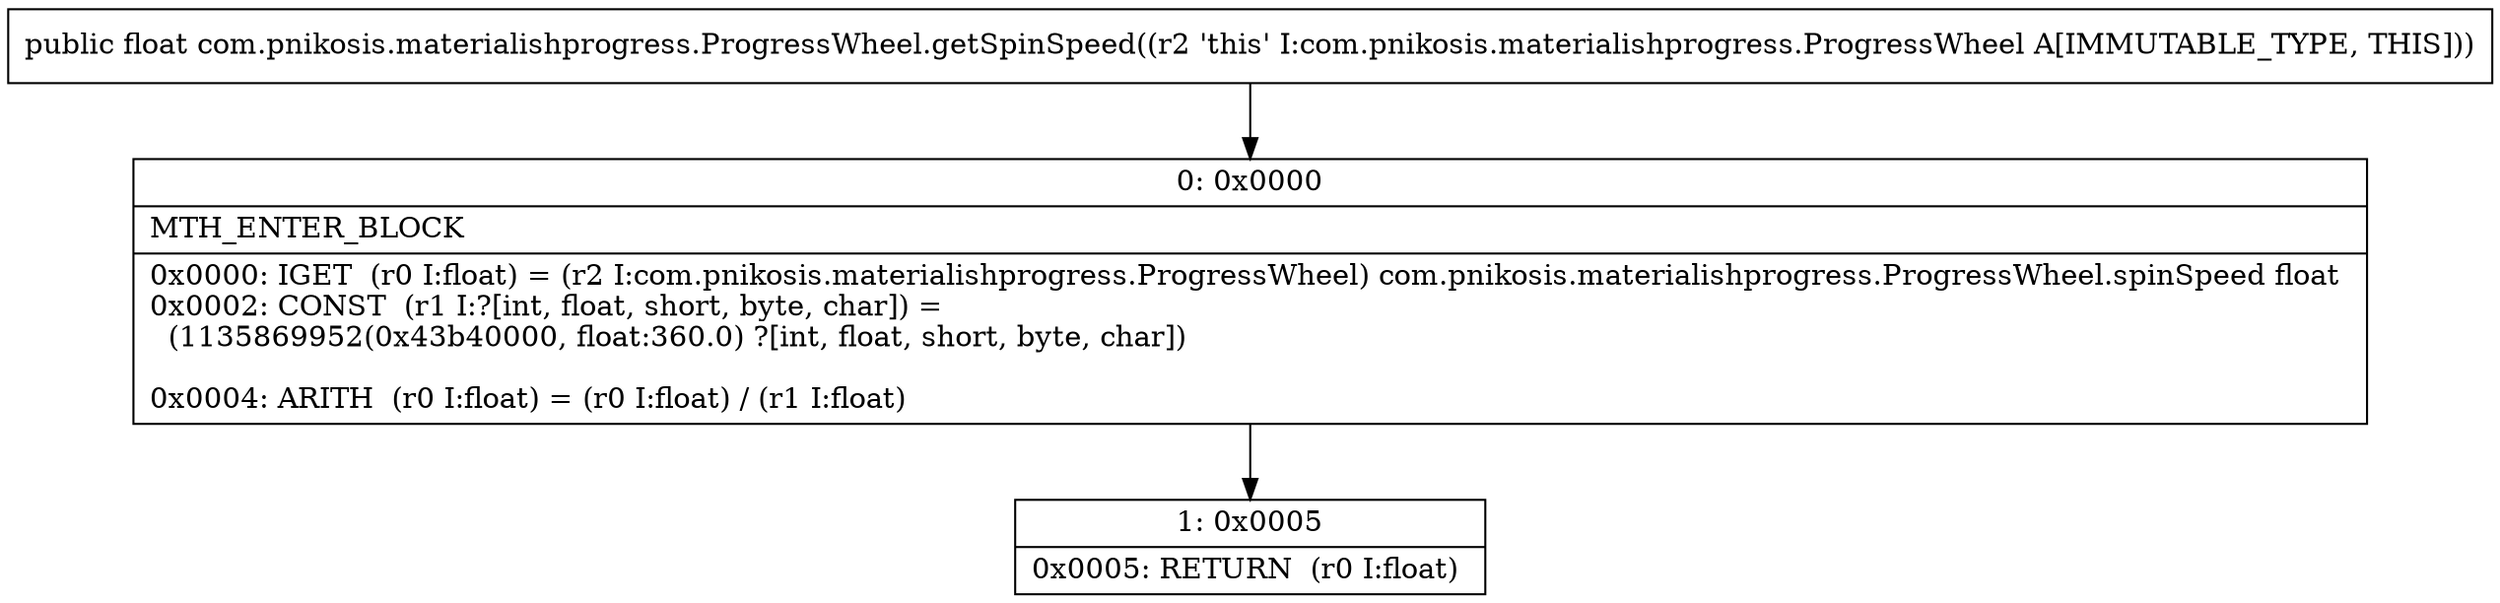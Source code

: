 digraph "CFG forcom.pnikosis.materialishprogress.ProgressWheel.getSpinSpeed()F" {
Node_0 [shape=record,label="{0\:\ 0x0000|MTH_ENTER_BLOCK\l|0x0000: IGET  (r0 I:float) = (r2 I:com.pnikosis.materialishprogress.ProgressWheel) com.pnikosis.materialishprogress.ProgressWheel.spinSpeed float \l0x0002: CONST  (r1 I:?[int, float, short, byte, char]) = \l  (1135869952(0x43b40000, float:360.0) ?[int, float, short, byte, char])\l \l0x0004: ARITH  (r0 I:float) = (r0 I:float) \/ (r1 I:float) \l}"];
Node_1 [shape=record,label="{1\:\ 0x0005|0x0005: RETURN  (r0 I:float) \l}"];
MethodNode[shape=record,label="{public float com.pnikosis.materialishprogress.ProgressWheel.getSpinSpeed((r2 'this' I:com.pnikosis.materialishprogress.ProgressWheel A[IMMUTABLE_TYPE, THIS])) }"];
MethodNode -> Node_0;
Node_0 -> Node_1;
}

